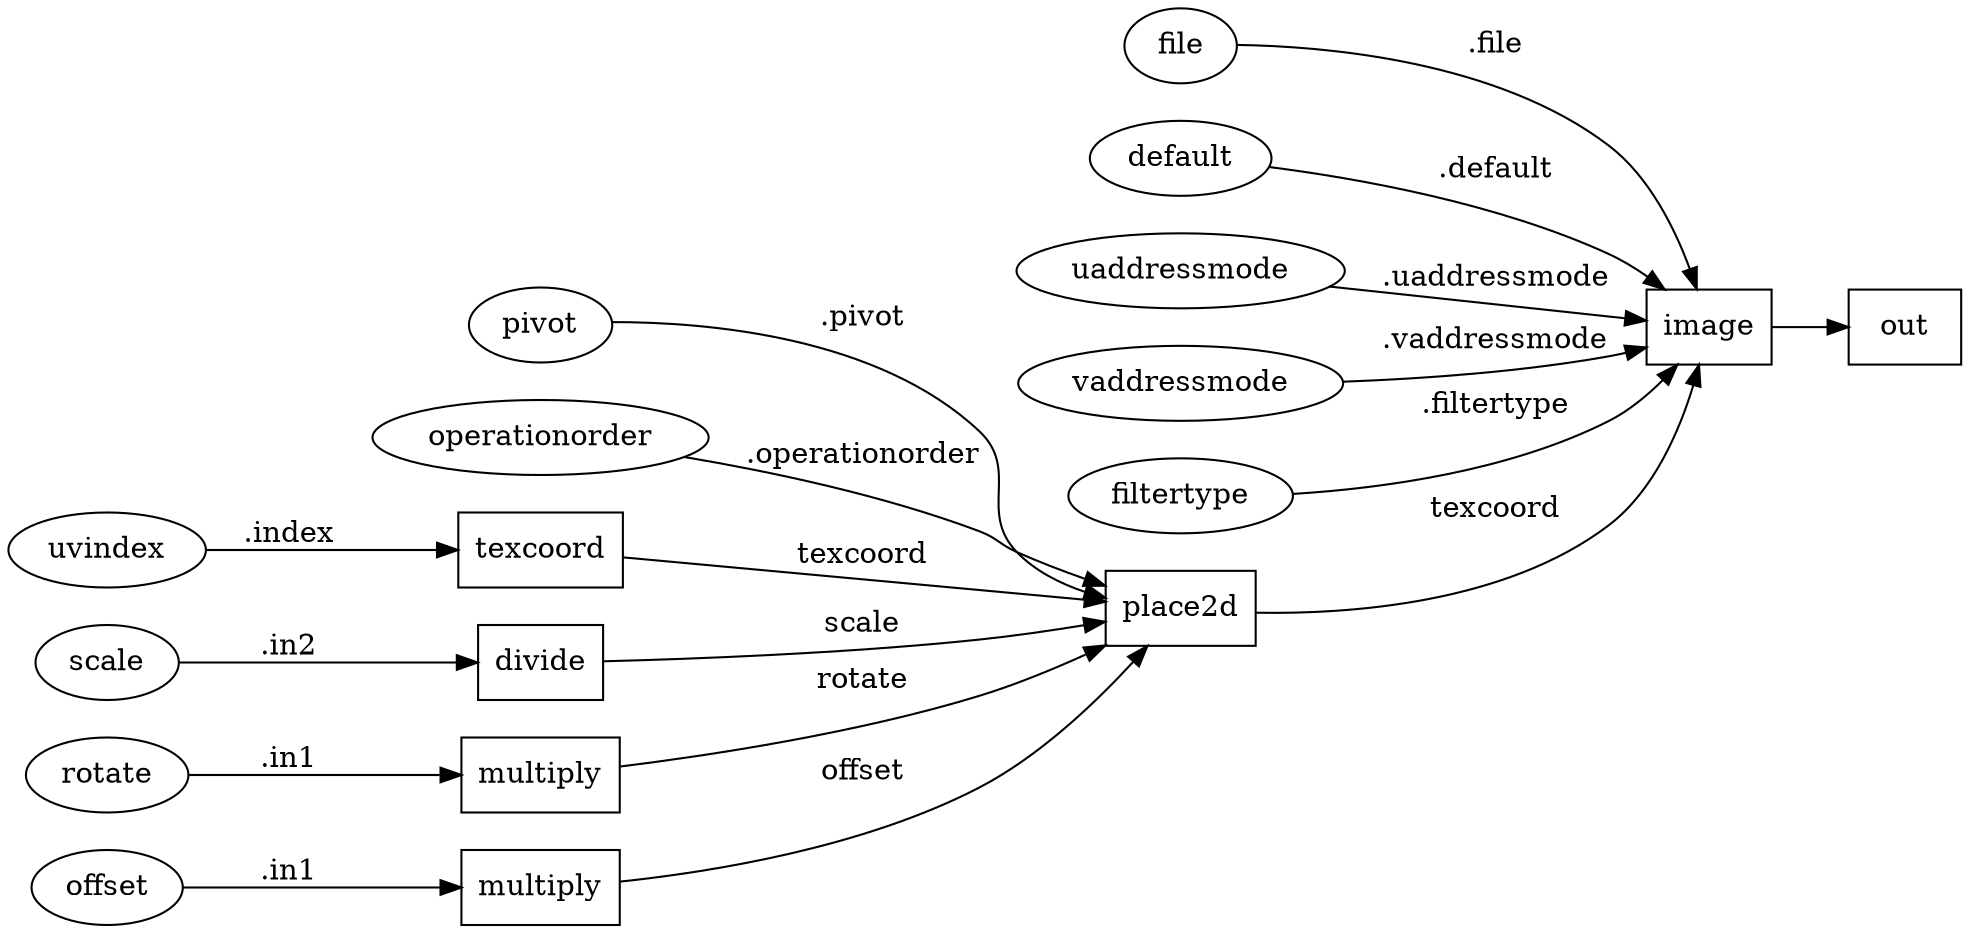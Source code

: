 digraph {
  rankdir = LR;
    NG_gltf_image_vector3_vector3_1_0_image [label= "image"];
    NG_gltf_image_vector3_vector3_1_0_image[shape = box];
    NG_gltf_image_vector3_vector3_1_0_image ->     NG_gltf_image_vector3_vector3_1_0_out;
    NG_gltf_image_vector3_vector3_1_0_out [label= "out"];
    NG_gltf_image_vector3_vector3_1_0_out[shape = box]; 
    NG_gltf_image_vector3_vector3_1_0_fileINT [label="file"];
    NG_gltf_image_vector3_vector3_1_0_fileINT [shape = ellipse];
    NG_gltf_image_vector3_vector3_1_0_image [label="image"];
    NG_gltf_image_vector3_vector3_1_0_fileINT -> NG_gltf_image_vector3_vector3_1_0_image [label=".file"];
    NG_gltf_image_vector3_vector3_1_0_defaultINT [label="default"];
    NG_gltf_image_vector3_vector3_1_0_defaultINT [shape = ellipse];
    NG_gltf_image_vector3_vector3_1_0_image [label="image"];
    NG_gltf_image_vector3_vector3_1_0_defaultINT -> NG_gltf_image_vector3_vector3_1_0_image [label=".default"];
    NG_gltf_image_vector3_vector3_1_0_uaddressmodeINT [label="uaddressmode"];
    NG_gltf_image_vector3_vector3_1_0_uaddressmodeINT [shape = ellipse];
    NG_gltf_image_vector3_vector3_1_0_image [label="image"];
    NG_gltf_image_vector3_vector3_1_0_uaddressmodeINT -> NG_gltf_image_vector3_vector3_1_0_image [label=".uaddressmode"];
    NG_gltf_image_vector3_vector3_1_0_vaddressmodeINT [label="vaddressmode"];
    NG_gltf_image_vector3_vector3_1_0_vaddressmodeINT [shape = ellipse];
    NG_gltf_image_vector3_vector3_1_0_image [label="image"];
    NG_gltf_image_vector3_vector3_1_0_vaddressmodeINT -> NG_gltf_image_vector3_vector3_1_0_image [label=".vaddressmode"];
    NG_gltf_image_vector3_vector3_1_0_filtertypeINT [label="filtertype"];
    NG_gltf_image_vector3_vector3_1_0_filtertypeINT [shape = ellipse];
    NG_gltf_image_vector3_vector3_1_0_image [label="image"];
    NG_gltf_image_vector3_vector3_1_0_filtertypeINT -> NG_gltf_image_vector3_vector3_1_0_image [label=".filtertype"];
    NG_gltf_image_vector3_vector3_1_0_place2d [label= "place2d"];
    NG_gltf_image_vector3_vector3_1_0_place2d[shape = box];
    NG_gltf_image_vector3_vector3_1_0_place2d ->     NG_gltf_image_vector3_vector3_1_0_image [label= "texcoord"];
    NG_gltf_image_vector3_vector3_1_0_image [label= "image"];
    NG_gltf_image_vector3_vector3_1_0_image[shape = box]; 
    NG_gltf_image_vector3_vector3_1_0_pivotINT [label="pivot"];
    NG_gltf_image_vector3_vector3_1_0_pivotINT [shape = ellipse];
    NG_gltf_image_vector3_vector3_1_0_place2d [label="place2d"];
    NG_gltf_image_vector3_vector3_1_0_pivotINT -> NG_gltf_image_vector3_vector3_1_0_place2d [label=".pivot"];
    NG_gltf_image_vector3_vector3_1_0_operationorderINT [label="operationorder"];
    NG_gltf_image_vector3_vector3_1_0_operationorderINT [shape = ellipse];
    NG_gltf_image_vector3_vector3_1_0_place2d [label="place2d"];
    NG_gltf_image_vector3_vector3_1_0_operationorderINT -> NG_gltf_image_vector3_vector3_1_0_place2d [label=".operationorder"];
    NG_gltf_image_vector3_vector3_1_0_texcoord1 [label= "texcoord"];
    NG_gltf_image_vector3_vector3_1_0_texcoord1[shape = box];
    NG_gltf_image_vector3_vector3_1_0_texcoord1 ->     NG_gltf_image_vector3_vector3_1_0_place2d [label= "texcoord"];
    NG_gltf_image_vector3_vector3_1_0_place2d [label= "place2d"];
    NG_gltf_image_vector3_vector3_1_0_place2d[shape = box]; 
    NG_gltf_image_vector3_vector3_1_0_uvindexINT [label="uvindex"];
    NG_gltf_image_vector3_vector3_1_0_uvindexINT [shape = ellipse];
    NG_gltf_image_vector3_vector3_1_0_texcoord1 [label="texcoord"];
    NG_gltf_image_vector3_vector3_1_0_uvindexINT -> NG_gltf_image_vector3_vector3_1_0_texcoord1 [label=".index"];
    NG_gltf_image_vector3_vector3_1_0_invert_scale [label= "divide"];
    NG_gltf_image_vector3_vector3_1_0_invert_scale[shape = box];
    NG_gltf_image_vector3_vector3_1_0_invert_scale ->     NG_gltf_image_vector3_vector3_1_0_place2d [label= "scale"];
    NG_gltf_image_vector3_vector3_1_0_place2d [label= "place2d"];
    NG_gltf_image_vector3_vector3_1_0_place2d[shape = box]; 
    NG_gltf_image_vector3_vector3_1_0_scaleINT [label="scale"];
    NG_gltf_image_vector3_vector3_1_0_scaleINT [shape = ellipse];
    NG_gltf_image_vector3_vector3_1_0_invert_scale [label="divide"];
    NG_gltf_image_vector3_vector3_1_0_scaleINT -> NG_gltf_image_vector3_vector3_1_0_invert_scale [label=".in2"];
    NG_gltf_image_vector3_vector3_1_0_negate_rotate [label= "multiply"];
    NG_gltf_image_vector3_vector3_1_0_negate_rotate[shape = box];
    NG_gltf_image_vector3_vector3_1_0_negate_rotate ->     NG_gltf_image_vector3_vector3_1_0_place2d [label= "rotate"];
    NG_gltf_image_vector3_vector3_1_0_place2d [label= "place2d"];
    NG_gltf_image_vector3_vector3_1_0_place2d[shape = box]; 
    NG_gltf_image_vector3_vector3_1_0_rotateINT [label="rotate"];
    NG_gltf_image_vector3_vector3_1_0_rotateINT [shape = ellipse];
    NG_gltf_image_vector3_vector3_1_0_negate_rotate [label="multiply"];
    NG_gltf_image_vector3_vector3_1_0_rotateINT -> NG_gltf_image_vector3_vector3_1_0_negate_rotate [label=".in1"];
    NG_gltf_image_vector3_vector3_1_0_negate_offset [label= "multiply"];
    NG_gltf_image_vector3_vector3_1_0_negate_offset[shape = box];
    NG_gltf_image_vector3_vector3_1_0_negate_offset ->     NG_gltf_image_vector3_vector3_1_0_place2d [label= "offset"];
    NG_gltf_image_vector3_vector3_1_0_place2d [label= "place2d"];
    NG_gltf_image_vector3_vector3_1_0_place2d[shape = box]; 
    NG_gltf_image_vector3_vector3_1_0_offsetINT [label="offset"];
    NG_gltf_image_vector3_vector3_1_0_offsetINT [shape = ellipse];
    NG_gltf_image_vector3_vector3_1_0_negate_offset [label="multiply"];
    NG_gltf_image_vector3_vector3_1_0_offsetINT -> NG_gltf_image_vector3_vector3_1_0_negate_offset [label=".in1"];
}
